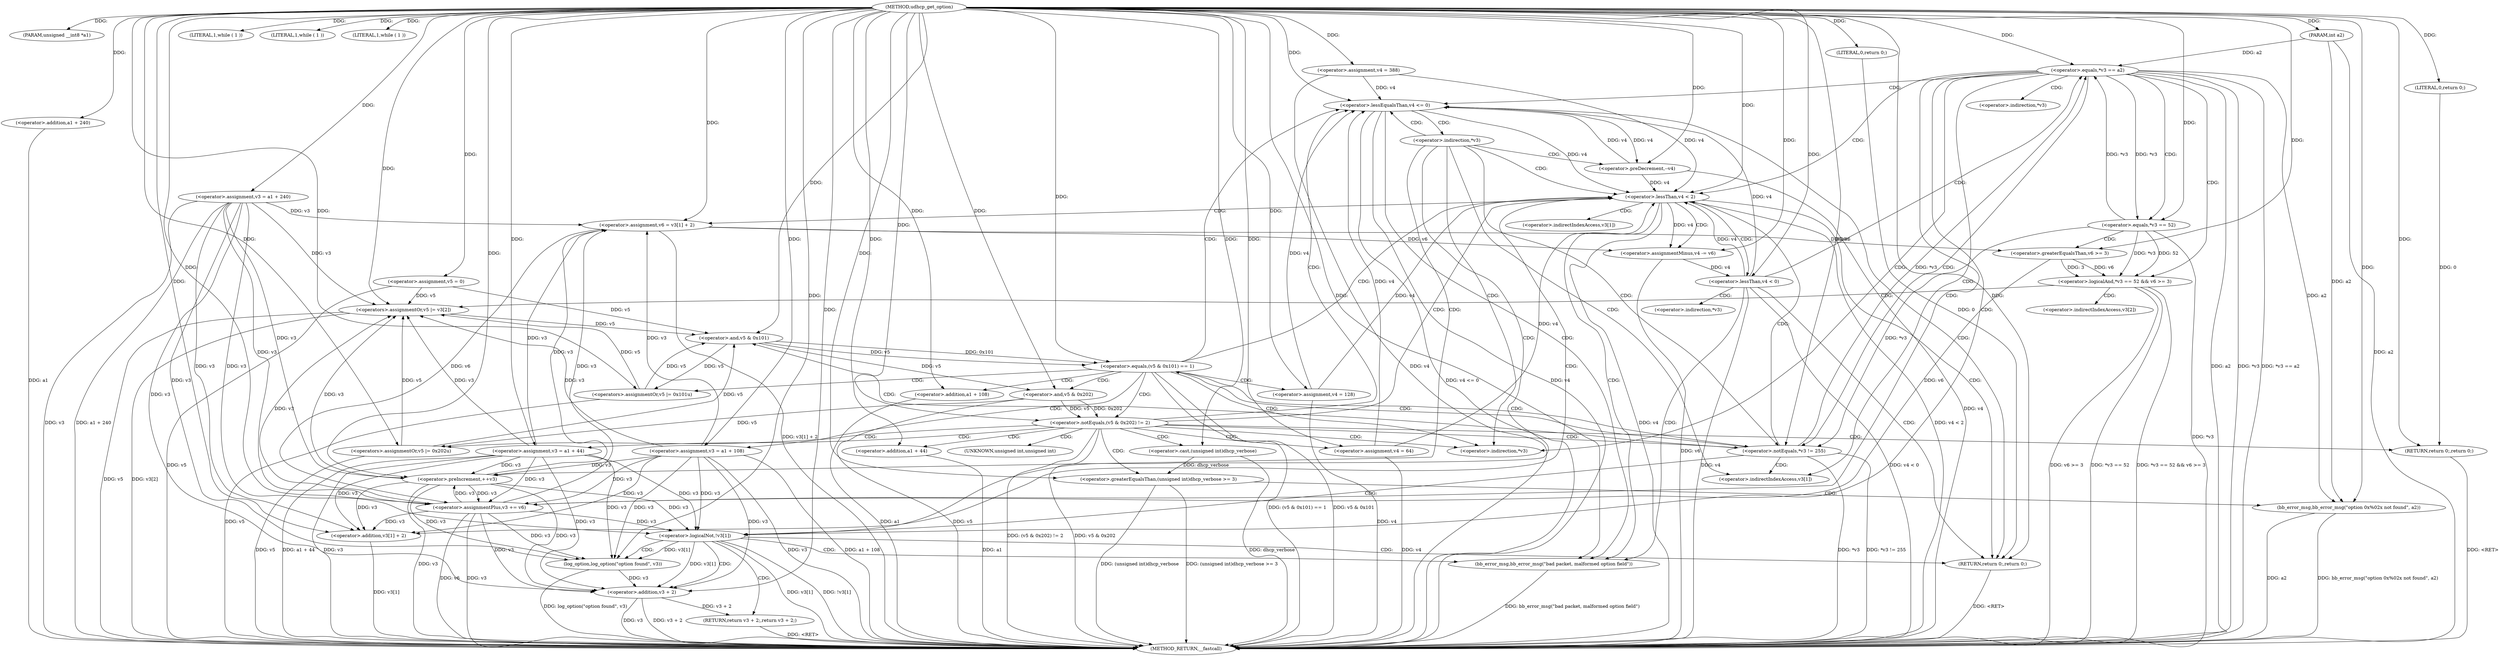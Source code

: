 digraph udhcp_get_option {  
"1000105" [label = "(METHOD,udhcp_get_option)" ]
"1000262" [label = "(METHOD_RETURN,__fastcall)" ]
"1000106" [label = "(PARAM,unsigned __int8 *a1)" ]
"1000107" [label = "(PARAM,int a2)" ]
"1000113" [label = "(<operator>.assignment,v5 = 0)" ]
"1000116" [label = "(<operator>.assignment,v3 = a1 + 240)" ]
"1000118" [label = "(<operator>.addition,a1 + 240)" ]
"1000121" [label = "(<operator>.assignment,v4 = 388)" ]
"1000125" [label = "(LITERAL,1,while ( 1 ))" ]
"1000128" [label = "(LITERAL,1,while ( 1 ))" ]
"1000131" [label = "(LITERAL,1,while ( 1 ))" ]
"1000134" [label = "(<operator>.lessEqualsThan,v4 <= 0)" ]
"1000142" [label = "(<operator>.preDecrement,--v4)" ]
"1000144" [label = "(<operator>.preIncrement,++v3)" ]
"1000147" [label = "(<operator>.notEquals,*v3 != 255)" ]
"1000153" [label = "(<operator>.equals,(v5 & 0x101) == 1)" ]
"1000154" [label = "(<operator>.and,v5 & 0x101)" ]
"1000159" [label = "(<operators>.assignmentOr,v5 |= 0x101u)" ]
"1000162" [label = "(<operator>.assignment,v3 = a1 + 108)" ]
"1000164" [label = "(<operator>.addition,a1 + 108)" ]
"1000167" [label = "(<operator>.assignment,v4 = 128)" ]
"1000173" [label = "(<operator>.notEquals,(v5 & 0x202) != 2)" ]
"1000174" [label = "(<operator>.and,v5 & 0x202)" ]
"1000180" [label = "(<operator>.greaterEqualsThan,(unsigned int)dhcp_verbose >= 3)" ]
"1000181" [label = "(<operator>.cast,(unsigned int)dhcp_verbose)" ]
"1000185" [label = "(bb_error_msg,bb_error_msg(\"option 0x%02x not found\", a2))" ]
"1000188" [label = "(RETURN,return 0;,return 0;)" ]
"1000189" [label = "(LITERAL,0,return 0;)" ]
"1000190" [label = "(<operators>.assignmentOr,v5 |= 0x202u)" ]
"1000193" [label = "(<operator>.assignment,v3 = a1 + 44)" ]
"1000195" [label = "(<operator>.addition,a1 + 44)" ]
"1000198" [label = "(<operator>.assignment,v4 = 64)" ]
"1000202" [label = "(<operator>.lessThan,v4 < 2)" ]
"1000206" [label = "(<operator>.assignment,v6 = v3[1] + 2)" ]
"1000208" [label = "(<operator>.addition,v3[1] + 2)" ]
"1000213" [label = "(<operator>.assignmentMinus,v4 -= v6)" ]
"1000217" [label = "(<operator>.lessThan,v4 < 0)" ]
"1000222" [label = "(<operator>.equals,*v3 == a2)" ]
"1000228" [label = "(<operator>.logicalAnd,*v3 == 52 && v6 >= 3)" ]
"1000229" [label = "(<operator>.equals,*v3 == 52)" ]
"1000233" [label = "(<operator>.greaterEqualsThan,v6 >= 3)" ]
"1000236" [label = "(<operators>.assignmentOr,v5 |= v3[2])" ]
"1000241" [label = "(<operator>.assignmentPlus,v3 += v6)" ]
"1000245" [label = "(<operator>.logicalNot,!v3[1])" ]
"1000251" [label = "(bb_error_msg,bb_error_msg(\"bad packet, malformed option field\"))" ]
"1000253" [label = "(RETURN,return 0;,return 0;)" ]
"1000254" [label = "(LITERAL,0,return 0;)" ]
"1000255" [label = "(log_option,log_option(\"option found\", v3))" ]
"1000258" [label = "(RETURN,return v3 + 2;,return v3 + 2;)" ]
"1000259" [label = "(<operator>.addition,v3 + 2)" ]
"1000139" [label = "(<operator>.indirection,*v3)" ]
"1000148" [label = "(<operator>.indirection,*v3)" ]
"1000182" [label = "(UNKNOWN,unsigned int,unsigned int)" ]
"1000209" [label = "(<operator>.indirectIndexAccess,v3[1])" ]
"1000223" [label = "(<operator>.indirection,*v3)" ]
"1000230" [label = "(<operator>.indirection,*v3)" ]
"1000238" [label = "(<operator>.indirectIndexAccess,v3[2])" ]
"1000246" [label = "(<operator>.indirectIndexAccess,v3[1])" ]
  "1000134" -> "1000262"  [ label = "DDG: v4 <= 0"] 
  "1000118" -> "1000262"  [ label = "DDG: a1"] 
  "1000180" -> "1000262"  [ label = "DDG: (unsigned int)dhcp_verbose >= 3"] 
  "1000222" -> "1000262"  [ label = "DDG: a2"] 
  "1000134" -> "1000262"  [ label = "DDG: v4"] 
  "1000144" -> "1000262"  [ label = "DDG: v3"] 
  "1000251" -> "1000262"  [ label = "DDG: bb_error_msg(\"bad packet, malformed option field\")"] 
  "1000259" -> "1000262"  [ label = "DDG: v3"] 
  "1000180" -> "1000262"  [ label = "DDG: (unsigned int)dhcp_verbose"] 
  "1000162" -> "1000262"  [ label = "DDG: a1 + 108"] 
  "1000241" -> "1000262"  [ label = "DDG: v6"] 
  "1000217" -> "1000262"  [ label = "DDG: v4"] 
  "1000193" -> "1000262"  [ label = "DDG: v3"] 
  "1000142" -> "1000262"  [ label = "DDG: v4"] 
  "1000107" -> "1000262"  [ label = "DDG: a2"] 
  "1000190" -> "1000262"  [ label = "DDG: v5"] 
  "1000116" -> "1000262"  [ label = "DDG: v3"] 
  "1000198" -> "1000262"  [ label = "DDG: v4"] 
  "1000162" -> "1000262"  [ label = "DDG: v3"] 
  "1000202" -> "1000262"  [ label = "DDG: v4"] 
  "1000222" -> "1000262"  [ label = "DDG: *v3"] 
  "1000259" -> "1000262"  [ label = "DDG: v3 + 2"] 
  "1000173" -> "1000262"  [ label = "DDG: v5 & 0x202"] 
  "1000228" -> "1000262"  [ label = "DDG: v6 >= 3"] 
  "1000116" -> "1000262"  [ label = "DDG: a1 + 240"] 
  "1000121" -> "1000262"  [ label = "DDG: v4"] 
  "1000245" -> "1000262"  [ label = "DDG: v3[1]"] 
  "1000217" -> "1000262"  [ label = "DDG: v4 < 0"] 
  "1000229" -> "1000262"  [ label = "DDG: *v3"] 
  "1000228" -> "1000262"  [ label = "DDG: *v3 == 52"] 
  "1000153" -> "1000262"  [ label = "DDG: (v5 & 0x101) == 1"] 
  "1000181" -> "1000262"  [ label = "DDG: dhcp_verbose"] 
  "1000147" -> "1000262"  [ label = "DDG: *v3 != 255"] 
  "1000147" -> "1000262"  [ label = "DDG: *v3"] 
  "1000213" -> "1000262"  [ label = "DDG: v6"] 
  "1000236" -> "1000262"  [ label = "DDG: v5"] 
  "1000255" -> "1000262"  [ label = "DDG: log_option(\"option found\", v3)"] 
  "1000185" -> "1000262"  [ label = "DDG: bb_error_msg(\"option 0x%02x not found\", a2)"] 
  "1000222" -> "1000262"  [ label = "DDG: *v3 == a2"] 
  "1000208" -> "1000262"  [ label = "DDG: v3[1]"] 
  "1000206" -> "1000262"  [ label = "DDG: v3[1] + 2"] 
  "1000185" -> "1000262"  [ label = "DDG: a2"] 
  "1000228" -> "1000262"  [ label = "DDG: *v3 == 52 && v6 >= 3"] 
  "1000113" -> "1000262"  [ label = "DDG: v5"] 
  "1000241" -> "1000262"  [ label = "DDG: v3"] 
  "1000195" -> "1000262"  [ label = "DDG: a1"] 
  "1000173" -> "1000262"  [ label = "DDG: (v5 & 0x202) != 2"] 
  "1000236" -> "1000262"  [ label = "DDG: v3[2]"] 
  "1000159" -> "1000262"  [ label = "DDG: v5"] 
  "1000193" -> "1000262"  [ label = "DDG: a1 + 44"] 
  "1000174" -> "1000262"  [ label = "DDG: v5"] 
  "1000202" -> "1000262"  [ label = "DDG: v4 < 2"] 
  "1000153" -> "1000262"  [ label = "DDG: v5 & 0x101"] 
  "1000245" -> "1000262"  [ label = "DDG: !v3[1]"] 
  "1000167" -> "1000262"  [ label = "DDG: v4"] 
  "1000164" -> "1000262"  [ label = "DDG: a1"] 
  "1000253" -> "1000262"  [ label = "DDG: <RET>"] 
  "1000188" -> "1000262"  [ label = "DDG: <RET>"] 
  "1000258" -> "1000262"  [ label = "DDG: <RET>"] 
  "1000105" -> "1000106"  [ label = "DDG: "] 
  "1000105" -> "1000107"  [ label = "DDG: "] 
  "1000105" -> "1000113"  [ label = "DDG: "] 
  "1000105" -> "1000116"  [ label = "DDG: "] 
  "1000105" -> "1000118"  [ label = "DDG: "] 
  "1000105" -> "1000121"  [ label = "DDG: "] 
  "1000105" -> "1000125"  [ label = "DDG: "] 
  "1000105" -> "1000128"  [ label = "DDG: "] 
  "1000105" -> "1000131"  [ label = "DDG: "] 
  "1000198" -> "1000134"  [ label = "DDG: v4"] 
  "1000121" -> "1000134"  [ label = "DDG: v4"] 
  "1000167" -> "1000134"  [ label = "DDG: v4"] 
  "1000217" -> "1000134"  [ label = "DDG: v4"] 
  "1000142" -> "1000134"  [ label = "DDG: v4"] 
  "1000105" -> "1000134"  [ label = "DDG: "] 
  "1000134" -> "1000142"  [ label = "DDG: v4"] 
  "1000105" -> "1000142"  [ label = "DDG: "] 
  "1000193" -> "1000144"  [ label = "DDG: v3"] 
  "1000241" -> "1000144"  [ label = "DDG: v3"] 
  "1000116" -> "1000144"  [ label = "DDG: v3"] 
  "1000162" -> "1000144"  [ label = "DDG: v3"] 
  "1000105" -> "1000144"  [ label = "DDG: "] 
  "1000229" -> "1000147"  [ label = "DDG: *v3"] 
  "1000105" -> "1000147"  [ label = "DDG: "] 
  "1000154" -> "1000153"  [ label = "DDG: v5"] 
  "1000154" -> "1000153"  [ label = "DDG: 0x101"] 
  "1000190" -> "1000154"  [ label = "DDG: v5"] 
  "1000236" -> "1000154"  [ label = "DDG: v5"] 
  "1000113" -> "1000154"  [ label = "DDG: v5"] 
  "1000159" -> "1000154"  [ label = "DDG: v5"] 
  "1000105" -> "1000154"  [ label = "DDG: "] 
  "1000105" -> "1000153"  [ label = "DDG: "] 
  "1000105" -> "1000159"  [ label = "DDG: "] 
  "1000154" -> "1000159"  [ label = "DDG: v5"] 
  "1000105" -> "1000162"  [ label = "DDG: "] 
  "1000105" -> "1000164"  [ label = "DDG: "] 
  "1000105" -> "1000167"  [ label = "DDG: "] 
  "1000174" -> "1000173"  [ label = "DDG: v5"] 
  "1000174" -> "1000173"  [ label = "DDG: 0x202"] 
  "1000154" -> "1000174"  [ label = "DDG: v5"] 
  "1000105" -> "1000174"  [ label = "DDG: "] 
  "1000105" -> "1000173"  [ label = "DDG: "] 
  "1000181" -> "1000180"  [ label = "DDG: dhcp_verbose"] 
  "1000105" -> "1000181"  [ label = "DDG: "] 
  "1000105" -> "1000180"  [ label = "DDG: "] 
  "1000105" -> "1000185"  [ label = "DDG: "] 
  "1000222" -> "1000185"  [ label = "DDG: a2"] 
  "1000107" -> "1000185"  [ label = "DDG: a2"] 
  "1000189" -> "1000188"  [ label = "DDG: 0"] 
  "1000105" -> "1000188"  [ label = "DDG: "] 
  "1000105" -> "1000189"  [ label = "DDG: "] 
  "1000105" -> "1000190"  [ label = "DDG: "] 
  "1000174" -> "1000190"  [ label = "DDG: v5"] 
  "1000105" -> "1000193"  [ label = "DDG: "] 
  "1000105" -> "1000195"  [ label = "DDG: "] 
  "1000105" -> "1000198"  [ label = "DDG: "] 
  "1000198" -> "1000202"  [ label = "DDG: v4"] 
  "1000121" -> "1000202"  [ label = "DDG: v4"] 
  "1000134" -> "1000202"  [ label = "DDG: v4"] 
  "1000167" -> "1000202"  [ label = "DDG: v4"] 
  "1000217" -> "1000202"  [ label = "DDG: v4"] 
  "1000142" -> "1000202"  [ label = "DDG: v4"] 
  "1000105" -> "1000202"  [ label = "DDG: "] 
  "1000193" -> "1000206"  [ label = "DDG: v3"] 
  "1000241" -> "1000206"  [ label = "DDG: v3"] 
  "1000144" -> "1000206"  [ label = "DDG: v3"] 
  "1000116" -> "1000206"  [ label = "DDG: v3"] 
  "1000162" -> "1000206"  [ label = "DDG: v3"] 
  "1000105" -> "1000206"  [ label = "DDG: "] 
  "1000193" -> "1000208"  [ label = "DDG: v3"] 
  "1000241" -> "1000208"  [ label = "DDG: v3"] 
  "1000144" -> "1000208"  [ label = "DDG: v3"] 
  "1000116" -> "1000208"  [ label = "DDG: v3"] 
  "1000162" -> "1000208"  [ label = "DDG: v3"] 
  "1000105" -> "1000208"  [ label = "DDG: "] 
  "1000206" -> "1000213"  [ label = "DDG: v6"] 
  "1000105" -> "1000213"  [ label = "DDG: "] 
  "1000202" -> "1000213"  [ label = "DDG: v4"] 
  "1000213" -> "1000217"  [ label = "DDG: v4"] 
  "1000105" -> "1000217"  [ label = "DDG: "] 
  "1000229" -> "1000222"  [ label = "DDG: *v3"] 
  "1000147" -> "1000222"  [ label = "DDG: *v3"] 
  "1000107" -> "1000222"  [ label = "DDG: a2"] 
  "1000105" -> "1000222"  [ label = "DDG: "] 
  "1000229" -> "1000228"  [ label = "DDG: *v3"] 
  "1000229" -> "1000228"  [ label = "DDG: 52"] 
  "1000222" -> "1000229"  [ label = "DDG: *v3"] 
  "1000105" -> "1000229"  [ label = "DDG: "] 
  "1000233" -> "1000228"  [ label = "DDG: v6"] 
  "1000233" -> "1000228"  [ label = "DDG: 3"] 
  "1000105" -> "1000233"  [ label = "DDG: "] 
  "1000206" -> "1000233"  [ label = "DDG: v6"] 
  "1000193" -> "1000236"  [ label = "DDG: v3"] 
  "1000241" -> "1000236"  [ label = "DDG: v3"] 
  "1000144" -> "1000236"  [ label = "DDG: v3"] 
  "1000116" -> "1000236"  [ label = "DDG: v3"] 
  "1000162" -> "1000236"  [ label = "DDG: v3"] 
  "1000190" -> "1000236"  [ label = "DDG: v5"] 
  "1000113" -> "1000236"  [ label = "DDG: v5"] 
  "1000159" -> "1000236"  [ label = "DDG: v5"] 
  "1000105" -> "1000236"  [ label = "DDG: "] 
  "1000233" -> "1000241"  [ label = "DDG: v6"] 
  "1000105" -> "1000241"  [ label = "DDG: "] 
  "1000206" -> "1000241"  [ label = "DDG: v6"] 
  "1000193" -> "1000241"  [ label = "DDG: v3"] 
  "1000144" -> "1000241"  [ label = "DDG: v3"] 
  "1000116" -> "1000241"  [ label = "DDG: v3"] 
  "1000162" -> "1000241"  [ label = "DDG: v3"] 
  "1000193" -> "1000245"  [ label = "DDG: v3"] 
  "1000241" -> "1000245"  [ label = "DDG: v3"] 
  "1000144" -> "1000245"  [ label = "DDG: v3"] 
  "1000116" -> "1000245"  [ label = "DDG: v3"] 
  "1000162" -> "1000245"  [ label = "DDG: v3"] 
  "1000105" -> "1000251"  [ label = "DDG: "] 
  "1000254" -> "1000253"  [ label = "DDG: 0"] 
  "1000105" -> "1000253"  [ label = "DDG: "] 
  "1000105" -> "1000254"  [ label = "DDG: "] 
  "1000105" -> "1000255"  [ label = "DDG: "] 
  "1000193" -> "1000255"  [ label = "DDG: v3"] 
  "1000245" -> "1000255"  [ label = "DDG: v3[1]"] 
  "1000241" -> "1000255"  [ label = "DDG: v3"] 
  "1000144" -> "1000255"  [ label = "DDG: v3"] 
  "1000116" -> "1000255"  [ label = "DDG: v3"] 
  "1000162" -> "1000255"  [ label = "DDG: v3"] 
  "1000259" -> "1000258"  [ label = "DDG: v3 + 2"] 
  "1000245" -> "1000259"  [ label = "DDG: v3[1]"] 
  "1000255" -> "1000259"  [ label = "DDG: v3"] 
  "1000105" -> "1000259"  [ label = "DDG: "] 
  "1000193" -> "1000259"  [ label = "DDG: v3"] 
  "1000241" -> "1000259"  [ label = "DDG: v3"] 
  "1000144" -> "1000259"  [ label = "DDG: v3"] 
  "1000116" -> "1000259"  [ label = "DDG: v3"] 
  "1000162" -> "1000259"  [ label = "DDG: v3"] 
  "1000134" -> "1000253"  [ label = "CDG: "] 
  "1000134" -> "1000251"  [ label = "CDG: "] 
  "1000134" -> "1000139"  [ label = "CDG: "] 
  "1000139" -> "1000144"  [ label = "CDG: "] 
  "1000139" -> "1000142"  [ label = "CDG: "] 
  "1000139" -> "1000202"  [ label = "CDG: "] 
  "1000139" -> "1000246"  [ label = "CDG: "] 
  "1000139" -> "1000245"  [ label = "CDG: "] 
  "1000139" -> "1000148"  [ label = "CDG: "] 
  "1000139" -> "1000147"  [ label = "CDG: "] 
  "1000139" -> "1000134"  [ label = "CDG: "] 
  "1000147" -> "1000154"  [ label = "CDG: "] 
  "1000147" -> "1000153"  [ label = "CDG: "] 
  "1000147" -> "1000202"  [ label = "CDG: "] 
  "1000147" -> "1000246"  [ label = "CDG: "] 
  "1000147" -> "1000245"  [ label = "CDG: "] 
  "1000153" -> "1000174"  [ label = "CDG: "] 
  "1000153" -> "1000173"  [ label = "CDG: "] 
  "1000153" -> "1000167"  [ label = "CDG: "] 
  "1000153" -> "1000164"  [ label = "CDG: "] 
  "1000153" -> "1000162"  [ label = "CDG: "] 
  "1000153" -> "1000159"  [ label = "CDG: "] 
  "1000153" -> "1000202"  [ label = "CDG: "] 
  "1000153" -> "1000134"  [ label = "CDG: "] 
  "1000153" -> "1000148"  [ label = "CDG: "] 
  "1000153" -> "1000147"  [ label = "CDG: "] 
  "1000173" -> "1000190"  [ label = "CDG: "] 
  "1000173" -> "1000188"  [ label = "CDG: "] 
  "1000173" -> "1000182"  [ label = "CDG: "] 
  "1000173" -> "1000181"  [ label = "CDG: "] 
  "1000173" -> "1000180"  [ label = "CDG: "] 
  "1000173" -> "1000198"  [ label = "CDG: "] 
  "1000173" -> "1000195"  [ label = "CDG: "] 
  "1000173" -> "1000193"  [ label = "CDG: "] 
  "1000173" -> "1000202"  [ label = "CDG: "] 
  "1000173" -> "1000134"  [ label = "CDG: "] 
  "1000173" -> "1000148"  [ label = "CDG: "] 
  "1000173" -> "1000147"  [ label = "CDG: "] 
  "1000180" -> "1000185"  [ label = "CDG: "] 
  "1000202" -> "1000208"  [ label = "CDG: "] 
  "1000202" -> "1000206"  [ label = "CDG: "] 
  "1000202" -> "1000217"  [ label = "CDG: "] 
  "1000202" -> "1000213"  [ label = "CDG: "] 
  "1000202" -> "1000209"  [ label = "CDG: "] 
  "1000202" -> "1000253"  [ label = "CDG: "] 
  "1000202" -> "1000251"  [ label = "CDG: "] 
  "1000217" -> "1000223"  [ label = "CDG: "] 
  "1000217" -> "1000222"  [ label = "CDG: "] 
  "1000217" -> "1000253"  [ label = "CDG: "] 
  "1000217" -> "1000251"  [ label = "CDG: "] 
  "1000222" -> "1000230"  [ label = "CDG: "] 
  "1000222" -> "1000229"  [ label = "CDG: "] 
  "1000222" -> "1000228"  [ label = "CDG: "] 
  "1000222" -> "1000246"  [ label = "CDG: "] 
  "1000222" -> "1000245"  [ label = "CDG: "] 
  "1000222" -> "1000241"  [ label = "CDG: "] 
  "1000222" -> "1000202"  [ label = "CDG: "] 
  "1000222" -> "1000134"  [ label = "CDG: "] 
  "1000222" -> "1000148"  [ label = "CDG: "] 
  "1000222" -> "1000147"  [ label = "CDG: "] 
  "1000228" -> "1000238"  [ label = "CDG: "] 
  "1000228" -> "1000236"  [ label = "CDG: "] 
  "1000229" -> "1000233"  [ label = "CDG: "] 
  "1000245" -> "1000255"  [ label = "CDG: "] 
  "1000245" -> "1000253"  [ label = "CDG: "] 
  "1000245" -> "1000251"  [ label = "CDG: "] 
  "1000245" -> "1000259"  [ label = "CDG: "] 
  "1000245" -> "1000258"  [ label = "CDG: "] 
}
